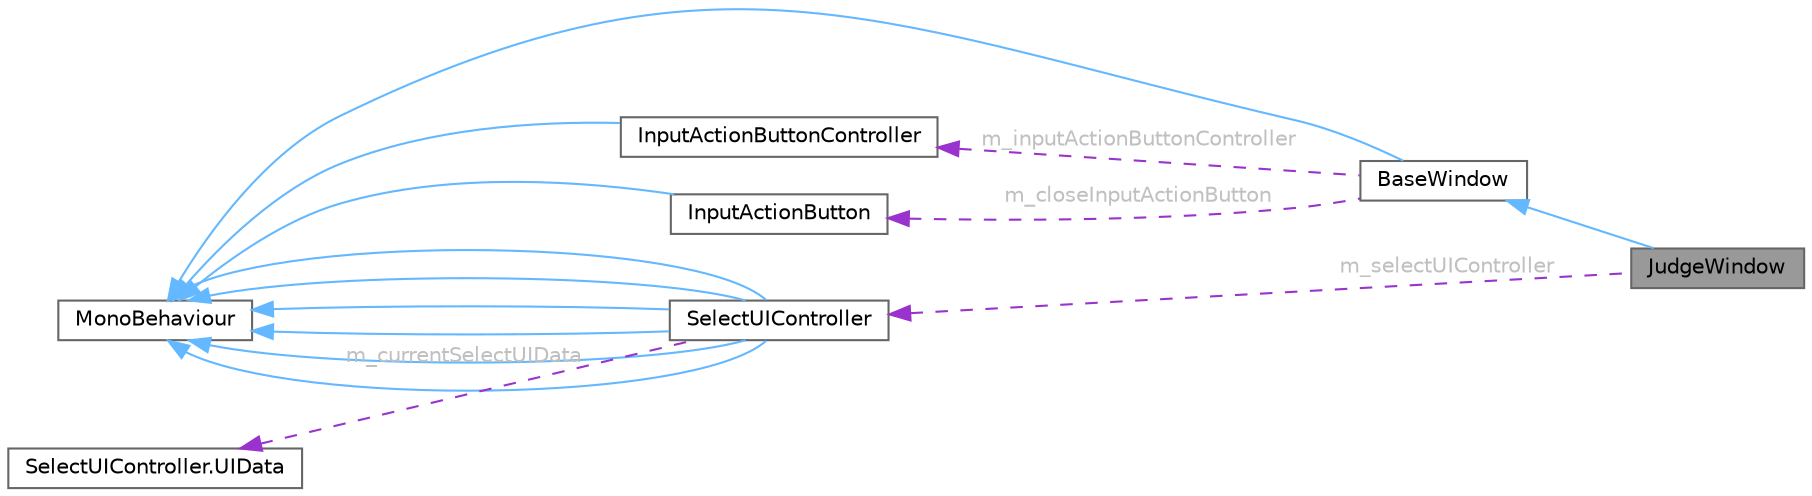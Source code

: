 digraph "JudgeWindow"
{
 // LATEX_PDF_SIZE
  bgcolor="transparent";
  edge [fontname=Helvetica,fontsize=10,labelfontname=Helvetica,labelfontsize=10];
  node [fontname=Helvetica,fontsize=10,shape=box,height=0.2,width=0.4];
  rankdir="LR";
  Node1 [id="Node000001",label="JudgeWindow",height=0.2,width=0.4,color="gray40", fillcolor="grey60", style="filled", fontcolor="black",tooltip=" "];
  Node2 -> Node1 [id="edge1_Node000001_Node000002",dir="back",color="steelblue1",style="solid",tooltip=" "];
  Node2 [id="Node000002",label="BaseWindow",height=0.2,width=0.4,color="gray40", fillcolor="white", style="filled",URL="$class_base_window.html",tooltip=" "];
  Node3 -> Node2 [id="edge2_Node000002_Node000003",dir="back",color="steelblue1",style="solid",tooltip=" "];
  Node3 [id="Node000003",label="MonoBehaviour",height=0.2,width=0.4,color="gray40", fillcolor="white", style="filled",tooltip=" "];
  Node4 -> Node2 [id="edge3_Node000002_Node000004",dir="back",color="darkorchid3",style="dashed",tooltip=" ",label=" m_inputActionButtonController",fontcolor="grey" ];
  Node4 [id="Node000004",label="InputActionButtonController",height=0.2,width=0.4,color="gray40", fillcolor="white", style="filled",URL="$class_input_action_button_controller.html",tooltip=" "];
  Node3 -> Node4 [id="edge4_Node000004_Node000003",dir="back",color="steelblue1",style="solid",tooltip=" "];
  Node5 -> Node2 [id="edge5_Node000002_Node000005",dir="back",color="darkorchid3",style="dashed",tooltip=" ",label=" m_closeInputActionButton",fontcolor="grey" ];
  Node5 [id="Node000005",label="InputActionButton",height=0.2,width=0.4,color="gray40", fillcolor="white", style="filled",URL="$class_input_action_button.html",tooltip=" "];
  Node3 -> Node5 [id="edge6_Node000005_Node000003",dir="back",color="steelblue1",style="solid",tooltip=" "];
  Node6 -> Node1 [id="edge7_Node000001_Node000006",dir="back",color="darkorchid3",style="dashed",tooltip=" ",label=" m_selectUIController",fontcolor="grey" ];
  Node6 [id="Node000006",label="SelectUIController",height=0.2,width=0.4,color="gray40", fillcolor="white", style="filled",URL="$class_select_u_i_controller.html",tooltip=" "];
  Node3 -> Node6 [id="edge8_Node000006_Node000003",dir="back",color="steelblue1",style="solid",tooltip=" "];
  Node3 -> Node6 [id="edge9_Node000006_Node000003",dir="back",color="steelblue1",style="solid",tooltip=" "];
  Node3 -> Node6 [id="edge10_Node000006_Node000003",dir="back",color="steelblue1",style="solid",tooltip=" "];
  Node3 -> Node6 [id="edge11_Node000006_Node000003",dir="back",color="steelblue1",style="solid",tooltip=" "];
  Node3 -> Node6 [id="edge12_Node000006_Node000003",dir="back",color="steelblue1",style="solid",tooltip=" "];
  Node3 -> Node6 [id="edge13_Node000006_Node000003",dir="back",color="steelblue1",style="solid",tooltip=" "];
  Node7 -> Node6 [id="edge14_Node000006_Node000007",dir="back",color="darkorchid3",style="dashed",tooltip=" ",label=" m_currentSelectUIData",fontcolor="grey" ];
  Node7 [id="Node000007",label="SelectUIController.UIData",height=0.2,width=0.4,color="gray40", fillcolor="white", style="filled",URL="$class_select_u_i_controller_1_1_u_i_data.html",tooltip=" "];
}
